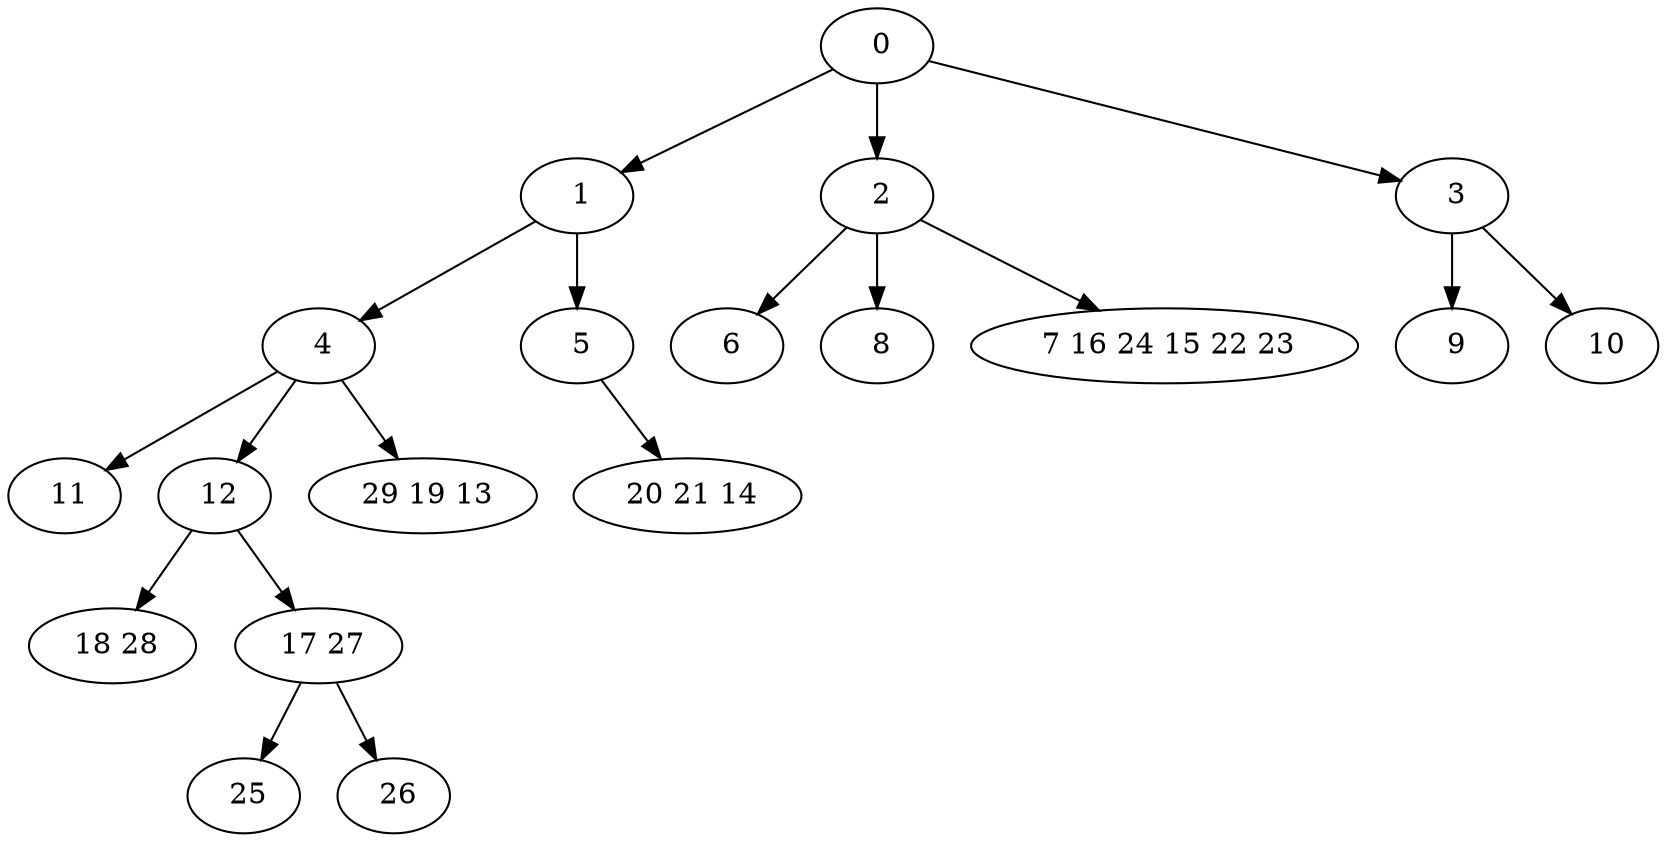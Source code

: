 digraph mytree {
" 0" -> " 1";
" 0" -> " 2";
" 0" -> " 3";
" 1" -> " 4";
" 1" -> " 5";
" 2" -> " 6";
" 2" -> " 8";
" 2" -> " 7 16 24 15 22 23";
" 3" -> " 9";
" 3" -> " 10";
" 4" -> " 11";
" 4" -> " 12";
" 4" -> " 29 19 13";
" 5" -> " 20 21 14";
" 6";
" 8";
" 7 16 24 15 22 23";
" 20 21 14";
" 9";
" 10";
" 11";
" 12" -> " 18 28";
" 12" -> " 17 27";
" 29 19 13";
" 18 28";
" 17 27" -> " 25";
" 17 27" -> " 26";
" 25";
" 26";
}
